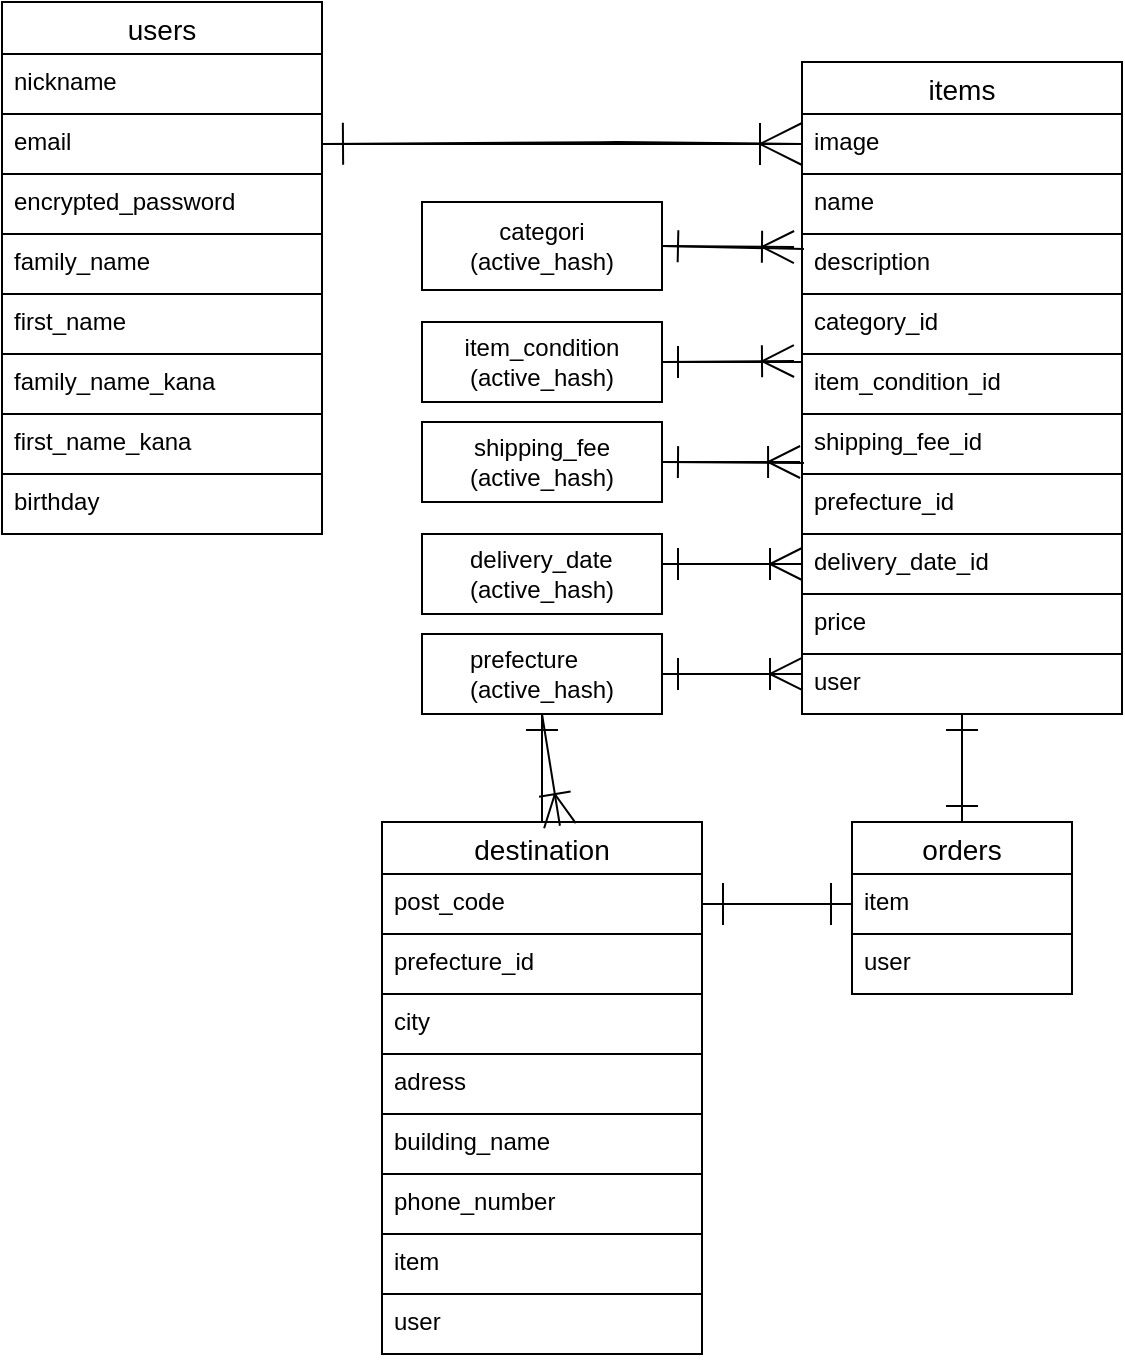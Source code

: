 <mxfile>
    <diagram id="S702b3cr2yMOpBtrx1rg" name="ページ1">
        <mxGraphModel dx="853" dy="680" grid="1" gridSize="10" guides="1" tooltips="1" connect="1" arrows="1" fold="1" page="1" pageScale="1" pageWidth="827" pageHeight="1169" math="0" shadow="0">
            <root>
                <mxCell id="0"/>
                <mxCell id="1" parent="0"/>
                <mxCell id="2" value="users" style="swimlane;fontStyle=0;childLayout=stackLayout;horizontal=1;startSize=26;horizontalStack=0;resizeParent=1;resizeParentMax=0;resizeLast=0;collapsible=1;marginBottom=0;align=center;fontSize=14;" parent="1" vertex="1">
                    <mxGeometry x="170" y="70" width="160" height="266" as="geometry"/>
                </mxCell>
                <mxCell id="3" value="nickname" style="text;strokeColor=default;fillColor=none;spacingLeft=4;spacingRight=4;overflow=hidden;rotatable=0;points=[[0,0.5],[1,0.5]];portConstraint=eastwest;fontSize=12;" parent="2" vertex="1">
                    <mxGeometry y="26" width="160" height="30" as="geometry"/>
                </mxCell>
                <mxCell id="4" value="email" style="text;strokeColor=default;fillColor=none;spacingLeft=4;spacingRight=4;overflow=hidden;rotatable=0;points=[[0,0.5],[1,0.5]];portConstraint=eastwest;fontSize=12;" parent="2" vertex="1">
                    <mxGeometry y="56" width="160" height="30" as="geometry"/>
                </mxCell>
                <mxCell id="15" value="encrypted_password" style="text;strokeColor=none;fillColor=none;spacingLeft=4;spacingRight=4;overflow=hidden;rotatable=0;points=[[0,0.5],[1,0.5]];portConstraint=eastwest;fontSize=12;" parent="2" vertex="1">
                    <mxGeometry y="86" width="160" height="30" as="geometry"/>
                </mxCell>
                <mxCell id="16" value="family_name" style="text;strokeColor=default;fillColor=none;spacingLeft=4;spacingRight=4;overflow=hidden;rotatable=0;points=[[0,0.5],[1,0.5]];portConstraint=eastwest;fontSize=12;" parent="2" vertex="1">
                    <mxGeometry y="116" width="160" height="30" as="geometry"/>
                </mxCell>
                <mxCell id="17" value="first_name" style="text;strokeColor=default;fillColor=none;spacingLeft=4;spacingRight=4;overflow=hidden;rotatable=0;points=[[0,0.5],[1,0.5]];portConstraint=eastwest;fontSize=12;" parent="2" vertex="1">
                    <mxGeometry y="146" width="160" height="30" as="geometry"/>
                </mxCell>
                <mxCell id="18" value="family_name_kana" style="text;strokeColor=none;fillColor=none;spacingLeft=4;spacingRight=4;overflow=hidden;rotatable=0;points=[[0,0.5],[1,0.5]];portConstraint=eastwest;fontSize=12;" parent="2" vertex="1">
                    <mxGeometry y="176" width="160" height="30" as="geometry"/>
                </mxCell>
                <mxCell id="19" value="first_name_kana" style="text;strokeColor=default;fillColor=none;spacingLeft=4;spacingRight=4;overflow=hidden;rotatable=0;points=[[0,0.5],[1,0.5]];portConstraint=eastwest;fontSize=12;" parent="2" vertex="1">
                    <mxGeometry y="206" width="160" height="30" as="geometry"/>
                </mxCell>
                <mxCell id="21" value="birthday" style="text;strokeColor=default;fillColor=none;spacingLeft=4;spacingRight=4;overflow=hidden;rotatable=0;points=[[0,0.5],[1,0.5]];portConstraint=eastwest;fontSize=12;" parent="2" vertex="1">
                    <mxGeometry y="236" width="160" height="30" as="geometry"/>
                </mxCell>
                <mxCell id="143" style="edgeStyle=none;html=1;exitX=0.5;exitY=0;exitDx=0;exitDy=0;entryX=0.5;entryY=1;entryDx=0;entryDy=0;endArrow=ERone;endFill=0;endSize=14;strokeWidth=1;" edge="1" parent="1" source="6" target="84">
                    <mxGeometry relative="1" as="geometry"/>
                </mxCell>
                <mxCell id="6" value="destination" style="swimlane;fontStyle=0;childLayout=stackLayout;horizontal=1;startSize=26;horizontalStack=0;resizeParent=1;resizeParentMax=0;resizeLast=0;collapsible=1;marginBottom=0;align=center;fontSize=14;" parent="1" vertex="1">
                    <mxGeometry x="360" y="480" width="160" height="266" as="geometry"/>
                </mxCell>
                <mxCell id="7" value="post_code" style="text;strokeColor=default;fillColor=none;spacingLeft=4;spacingRight=4;overflow=hidden;rotatable=0;points=[[0,0.5],[1,0.5]];portConstraint=eastwest;fontSize=12;" parent="6" vertex="1">
                    <mxGeometry y="26" width="160" height="30" as="geometry"/>
                </mxCell>
                <mxCell id="8" value="prefecture_id" style="text;strokeColor=none;fillColor=none;spacingLeft=4;spacingRight=4;overflow=hidden;rotatable=0;points=[[0,0.5],[1,0.5]];portConstraint=eastwest;fontSize=12;" parent="6" vertex="1">
                    <mxGeometry y="56" width="160" height="30" as="geometry"/>
                </mxCell>
                <mxCell id="9" value="city" style="text;strokeColor=default;fillColor=none;spacingLeft=4;spacingRight=4;overflow=hidden;rotatable=0;points=[[0,0.5],[1,0.5]];portConstraint=eastwest;fontSize=12;" parent="6" vertex="1">
                    <mxGeometry y="86" width="160" height="30" as="geometry"/>
                </mxCell>
                <mxCell id="30" value="adress" style="text;strokeColor=none;fillColor=none;spacingLeft=4;spacingRight=4;overflow=hidden;rotatable=0;points=[[0,0.5],[1,0.5]];portConstraint=eastwest;fontSize=12;" parent="6" vertex="1">
                    <mxGeometry y="116" width="160" height="30" as="geometry"/>
                </mxCell>
                <mxCell id="31" value="building_name" style="text;strokeColor=default;fillColor=none;spacingLeft=4;spacingRight=4;overflow=hidden;rotatable=0;points=[[0,0.5],[1,0.5]];portConstraint=eastwest;fontSize=12;" parent="6" vertex="1">
                    <mxGeometry y="146" width="160" height="30" as="geometry"/>
                </mxCell>
                <mxCell id="32" value="phone_number" style="text;strokeColor=none;fillColor=none;spacingLeft=4;spacingRight=4;overflow=hidden;rotatable=0;points=[[0,0.5],[1,0.5]];portConstraint=eastwest;fontSize=12;" parent="6" vertex="1">
                    <mxGeometry y="176" width="160" height="30" as="geometry"/>
                </mxCell>
                <mxCell id="150" value="item" style="text;strokeColor=default;fillColor=none;spacingLeft=4;spacingRight=4;overflow=hidden;rotatable=0;points=[[0,0.5],[1,0.5]];portConstraint=eastwest;fontSize=12;" vertex="1" parent="6">
                    <mxGeometry y="206" width="160" height="30" as="geometry"/>
                </mxCell>
                <mxCell id="151" value="user" style="text;strokeColor=none;fillColor=none;spacingLeft=4;spacingRight=4;overflow=hidden;rotatable=0;points=[[0,0.5],[1,0.5]];portConstraint=eastwest;fontSize=12;" vertex="1" parent="6">
                    <mxGeometry y="236" width="160" height="30" as="geometry"/>
                </mxCell>
                <mxCell id="10" value="items" style="swimlane;fontStyle=0;childLayout=stackLayout;horizontal=1;startSize=26;horizontalStack=0;resizeParent=1;resizeParentMax=0;resizeLast=0;collapsible=1;marginBottom=0;align=center;fontSize=14;" parent="1" vertex="1">
                    <mxGeometry x="570" y="100" width="160" height="326" as="geometry"/>
                </mxCell>
                <mxCell id="11" value="image" style="text;strokeColor=default;fillColor=none;spacingLeft=4;spacingRight=4;overflow=hidden;rotatable=0;points=[[0,0.5],[1,0.5]];portConstraint=eastwest;fontSize=12;" parent="10" vertex="1">
                    <mxGeometry y="26" width="160" height="30" as="geometry"/>
                </mxCell>
                <mxCell id="12" value="name" style="text;strokeColor=default;fillColor=none;spacingLeft=4;spacingRight=4;overflow=hidden;rotatable=0;points=[[0,0.5],[1,0.5]];portConstraint=eastwest;fontSize=12;" parent="10" vertex="1">
                    <mxGeometry y="56" width="160" height="30" as="geometry"/>
                </mxCell>
                <mxCell id="13" value="description" style="text;strokeColor=default;fillColor=none;spacingLeft=4;spacingRight=4;overflow=hidden;rotatable=0;points=[[0,0.5],[1,0.5]];portConstraint=eastwest;fontSize=12;" parent="10" vertex="1">
                    <mxGeometry y="86" width="160" height="30" as="geometry"/>
                </mxCell>
                <mxCell id="56" value="category_id" style="text;strokeColor=none;fillColor=none;spacingLeft=4;spacingRight=4;overflow=hidden;rotatable=0;points=[[0,0.5],[1,0.5]];portConstraint=eastwest;fontSize=12;strokeWidth=5;" parent="10" vertex="1">
                    <mxGeometry y="116" width="160" height="30" as="geometry"/>
                </mxCell>
                <mxCell id="24" value="item_condition_id" style="text;strokeColor=default;fillColor=none;spacingLeft=4;spacingRight=4;overflow=hidden;rotatable=0;points=[[0,0.5],[1,0.5]];portConstraint=eastwest;fontSize=12;" parent="10" vertex="1">
                    <mxGeometry y="146" width="160" height="30" as="geometry"/>
                </mxCell>
                <mxCell id="25" value="shipping_fee_id" style="text;strokeColor=none;fillColor=none;spacingLeft=4;spacingRight=4;overflow=hidden;rotatable=0;points=[[0,0.5],[1,0.5]];portConstraint=eastwest;fontSize=12;" parent="10" vertex="1">
                    <mxGeometry y="176" width="160" height="30" as="geometry"/>
                </mxCell>
                <mxCell id="26" value="prefecture_id" style="text;strokeColor=default;fillColor=none;spacingLeft=4;spacingRight=4;overflow=hidden;rotatable=0;points=[[0,0.5],[1,0.5]];portConstraint=eastwest;fontSize=12;" parent="10" vertex="1">
                    <mxGeometry y="206" width="160" height="30" as="geometry"/>
                </mxCell>
                <mxCell id="27" value="delivery_date_id" style="text;strokeColor=none;fillColor=none;spacingLeft=4;spacingRight=4;overflow=hidden;rotatable=0;points=[[0,0.5],[1,0.5]];portConstraint=eastwest;fontSize=12;" parent="10" vertex="1">
                    <mxGeometry y="236" width="160" height="30" as="geometry"/>
                </mxCell>
                <mxCell id="28" value="price" style="text;strokeColor=default;fillColor=none;spacingLeft=4;spacingRight=4;overflow=hidden;rotatable=0;points=[[0,0.5],[1,0.5]];portConstraint=eastwest;fontSize=12;" parent="10" vertex="1">
                    <mxGeometry y="266" width="160" height="30" as="geometry"/>
                </mxCell>
                <mxCell id="29" value="user" style="text;strokeColor=none;fillColor=none;spacingLeft=4;spacingRight=4;overflow=hidden;rotatable=0;points=[[0,0.5],[1,0.5]];portConstraint=eastwest;fontSize=12;" parent="10" vertex="1">
                    <mxGeometry y="296" width="160" height="30" as="geometry"/>
                </mxCell>
                <mxCell id="134" style="edgeStyle=none;html=1;exitX=0.5;exitY=0;exitDx=0;exitDy=0;endArrow=ERone;endFill=0;endSize=14;strokeWidth=1;" edge="1" parent="1" source="33" target="29">
                    <mxGeometry relative="1" as="geometry"/>
                </mxCell>
                <mxCell id="33" value="orders" style="swimlane;fontStyle=0;childLayout=stackLayout;horizontal=1;startSize=26;horizontalStack=0;resizeParent=1;resizeParentMax=0;resizeLast=0;collapsible=1;marginBottom=0;align=center;fontSize=14;strokeColor=default;" parent="1" vertex="1">
                    <mxGeometry x="595" y="480" width="110" height="86" as="geometry"/>
                </mxCell>
                <mxCell id="34" value="item" style="text;strokeColor=default;fillColor=none;spacingLeft=4;spacingRight=4;overflow=hidden;rotatable=0;points=[[0,0.5],[1,0.5]];portConstraint=eastwest;fontSize=12;" parent="33" vertex="1">
                    <mxGeometry y="26" width="110" height="30" as="geometry"/>
                </mxCell>
                <mxCell id="36" value="user" style="text;strokeColor=none;fillColor=none;spacingLeft=4;spacingRight=4;overflow=hidden;rotatable=0;points=[[0,0.5],[1,0.5]];portConstraint=eastwest;fontSize=12;" parent="33" vertex="1">
                    <mxGeometry y="56" width="110" height="30" as="geometry"/>
                </mxCell>
                <mxCell id="54" style="edgeStyle=none;html=1;startArrow=none;startFill=0;endArrow=ERoneToMany;endFill=0;" parent="1" edge="1">
                    <mxGeometry relative="1" as="geometry">
                        <mxPoint x="540" y="201" as="sourcePoint"/>
                        <mxPoint x="540" y="201" as="targetPoint"/>
                        <Array as="points">
                            <mxPoint x="540" y="201"/>
                        </Array>
                    </mxGeometry>
                </mxCell>
                <mxCell id="55" style="edgeStyle=none;html=1;exitX=1;exitY=0.5;exitDx=0;exitDy=0;startArrow=none;startFill=0;endArrow=ERoneToMany;endFill=0;entryX=0;entryY=0.5;entryDx=0;entryDy=0;endSize=19;" parent="1" source="4" target="11" edge="1">
                    <mxGeometry relative="1" as="geometry">
                        <mxPoint x="530" y="201" as="targetPoint"/>
                    </mxGeometry>
                </mxCell>
                <mxCell id="66" style="edgeStyle=none;html=1;entryX=1;entryY=0.5;entryDx=0;entryDy=0;startArrow=none;startFill=0;endArrow=ERone;endFill=0;endSize=19;strokeWidth=1;exitX=0;exitY=0.5;exitDx=0;exitDy=0;" parent="1" target="4" edge="1" source="11">
                    <mxGeometry relative="1" as="geometry">
                        <mxPoint x="600" y="201" as="sourcePoint"/>
                        <Array as="points">
                            <mxPoint x="480" y="140"/>
                        </Array>
                    </mxGeometry>
                </mxCell>
                <mxCell id="71" style="edgeStyle=none;html=1;exitX=0;exitY=0.5;exitDx=0;exitDy=0;entryX=1;entryY=0.5;entryDx=0;entryDy=0;startArrow=none;startFill=0;endArrow=ERone;endFill=0;endSize=19;strokeWidth=1;" parent="1" source="34" target="7" edge="1">
                    <mxGeometry relative="1" as="geometry"/>
                </mxCell>
                <mxCell id="72" style="edgeStyle=none;html=1;exitX=1;exitY=0.5;exitDx=0;exitDy=0;entryX=0;entryY=0.5;entryDx=0;entryDy=0;startArrow=none;startFill=0;endArrow=ERone;endFill=0;endSize=19;strokeWidth=1;" parent="1" source="7" target="34" edge="1">
                    <mxGeometry relative="1" as="geometry"/>
                </mxCell>
                <mxCell id="129" style="edgeStyle=none;html=1;exitX=1;exitY=0.5;exitDx=0;exitDy=0;entryX=-0.025;entryY=0.217;entryDx=0;entryDy=0;endArrow=ERoneToMany;endFill=0;endSize=14;strokeWidth=1;entryPerimeter=0;" edge="1" parent="1" source="80" target="13">
                    <mxGeometry relative="1" as="geometry"/>
                </mxCell>
                <mxCell id="80" value="categori&lt;br&gt;(active_hash)" style="whiteSpace=wrap;html=1;align=center;" vertex="1" parent="1">
                    <mxGeometry x="380" y="170" width="120" height="44" as="geometry"/>
                </mxCell>
                <mxCell id="130" style="edgeStyle=none;html=1;exitX=1;exitY=0.5;exitDx=0;exitDy=0;entryX=-0.025;entryY=0.117;entryDx=0;entryDy=0;entryPerimeter=0;endArrow=ERoneToMany;endFill=0;endSize=14;strokeWidth=1;" edge="1" parent="1" source="81" target="24">
                    <mxGeometry relative="1" as="geometry"/>
                </mxCell>
                <mxCell id="81" value="&lt;span style=&quot;text-align: left&quot;&gt;item_condition&lt;/span&gt;&lt;br&gt;&lt;span&gt;(active_hash)&lt;/span&gt;" style="whiteSpace=wrap;html=1;align=center;" vertex="1" parent="1">
                    <mxGeometry x="380" y="230" width="120" height="40" as="geometry"/>
                </mxCell>
                <mxCell id="131" style="edgeStyle=none;html=1;exitX=1;exitY=0.5;exitDx=0;exitDy=0;entryX=-0.006;entryY=0.8;entryDx=0;entryDy=0;entryPerimeter=0;endArrow=ERoneToMany;endFill=0;endSize=14;strokeWidth=1;" edge="1" parent="1" source="82" target="25">
                    <mxGeometry relative="1" as="geometry"/>
                </mxCell>
                <mxCell id="82" value="&lt;div&gt;&lt;span style=&quot;text-align: left&quot;&gt;shipping_fee&lt;/span&gt;&lt;br&gt;&lt;/div&gt;&lt;div&gt;(active_hash)&lt;/div&gt;" style="whiteSpace=wrap;html=1;align=center;" vertex="1" parent="1">
                    <mxGeometry x="380" y="280" width="120" height="40" as="geometry"/>
                </mxCell>
                <mxCell id="132" style="edgeStyle=none;html=1;entryX=0;entryY=0.5;entryDx=0;entryDy=0;endArrow=ERoneToMany;endFill=0;endSize=14;strokeWidth=1;" edge="1" parent="1" target="27">
                    <mxGeometry relative="1" as="geometry">
                        <mxPoint x="500" y="351" as="sourcePoint"/>
                    </mxGeometry>
                </mxCell>
                <mxCell id="83" value="&lt;div style=&quot;text-align: left&quot;&gt;delivery_date&lt;/div&gt;&lt;div style=&quot;text-align: left&quot;&gt;(active_hash)&lt;/div&gt;" style="whiteSpace=wrap;html=1;align=center;" vertex="1" parent="1">
                    <mxGeometry x="380" y="336" width="120" height="40" as="geometry"/>
                </mxCell>
                <mxCell id="133" style="edgeStyle=none;html=1;exitX=1;exitY=0.5;exitDx=0;exitDy=0;entryX=0;entryY=0.333;entryDx=0;entryDy=0;endArrow=ERoneToMany;endFill=0;endSize=14;strokeWidth=1;entryPerimeter=0;" edge="1" parent="1" source="84" target="29">
                    <mxGeometry relative="1" as="geometry"/>
                </mxCell>
                <mxCell id="145" style="edgeStyle=none;html=1;exitX=0.5;exitY=1;exitDx=0;exitDy=0;entryX=0.556;entryY=0.007;entryDx=0;entryDy=0;endArrow=ERoneToMany;endFill=0;endSize=14;strokeWidth=1;entryPerimeter=0;" edge="1" parent="1" source="84" target="6">
                    <mxGeometry relative="1" as="geometry"/>
                </mxCell>
                <mxCell id="84" value="&lt;div style=&quot;text-align: left&quot;&gt;prefecture&lt;/div&gt;&lt;div style=&quot;text-align: left&quot;&gt;(active_hash)&lt;/div&gt;" style="whiteSpace=wrap;html=1;align=center;" vertex="1" parent="1">
                    <mxGeometry x="380" y="386" width="120" height="40" as="geometry"/>
                </mxCell>
                <mxCell id="135" style="edgeStyle=none;html=1;entryX=0.5;entryY=0;entryDx=0;entryDy=0;endArrow=ERone;endFill=0;endSize=14;strokeWidth=1;" edge="1" parent="1" target="33">
                    <mxGeometry relative="1" as="geometry">
                        <mxPoint x="650" y="430" as="sourcePoint"/>
                    </mxGeometry>
                </mxCell>
                <mxCell id="144" style="edgeStyle=none;html=1;exitX=0.006;exitY=0.25;exitDx=0;exitDy=0;entryX=1;entryY=0.5;entryDx=0;entryDy=0;endArrow=ERone;endFill=0;endSize=14;strokeWidth=1;exitPerimeter=0;" edge="1" parent="1" source="13" target="80">
                    <mxGeometry relative="1" as="geometry"/>
                </mxCell>
                <mxCell id="146" style="edgeStyle=none;html=1;exitX=0;exitY=0.133;exitDx=0;exitDy=0;entryX=1;entryY=0.5;entryDx=0;entryDy=0;endArrow=ERone;endFill=0;endSize=14;strokeWidth=1;exitPerimeter=0;" edge="1" parent="1" source="24" target="81">
                    <mxGeometry relative="1" as="geometry"/>
                </mxCell>
                <mxCell id="147" style="edgeStyle=none;html=1;exitX=0.006;exitY=0.817;exitDx=0;exitDy=0;entryX=1;entryY=0.5;entryDx=0;entryDy=0;endArrow=ERone;endFill=0;endSize=14;strokeWidth=1;exitPerimeter=0;" edge="1" parent="1" source="25" target="82">
                    <mxGeometry relative="1" as="geometry"/>
                </mxCell>
                <mxCell id="148" style="edgeStyle=none;html=1;exitX=0;exitY=0.5;exitDx=0;exitDy=0;endArrow=ERone;endFill=0;endSize=14;strokeWidth=1;" edge="1" parent="1" source="27">
                    <mxGeometry relative="1" as="geometry">
                        <mxPoint x="500" y="351" as="targetPoint"/>
                    </mxGeometry>
                </mxCell>
                <mxCell id="149" style="edgeStyle=none;html=1;entryX=1;entryY=0.5;entryDx=0;entryDy=0;endArrow=ERone;endFill=0;endSize=14;strokeWidth=1;" edge="1" parent="1" target="84">
                    <mxGeometry relative="1" as="geometry">
                        <mxPoint x="570" y="406" as="sourcePoint"/>
                    </mxGeometry>
                </mxCell>
            </root>
        </mxGraphModel>
    </diagram>
</mxfile>